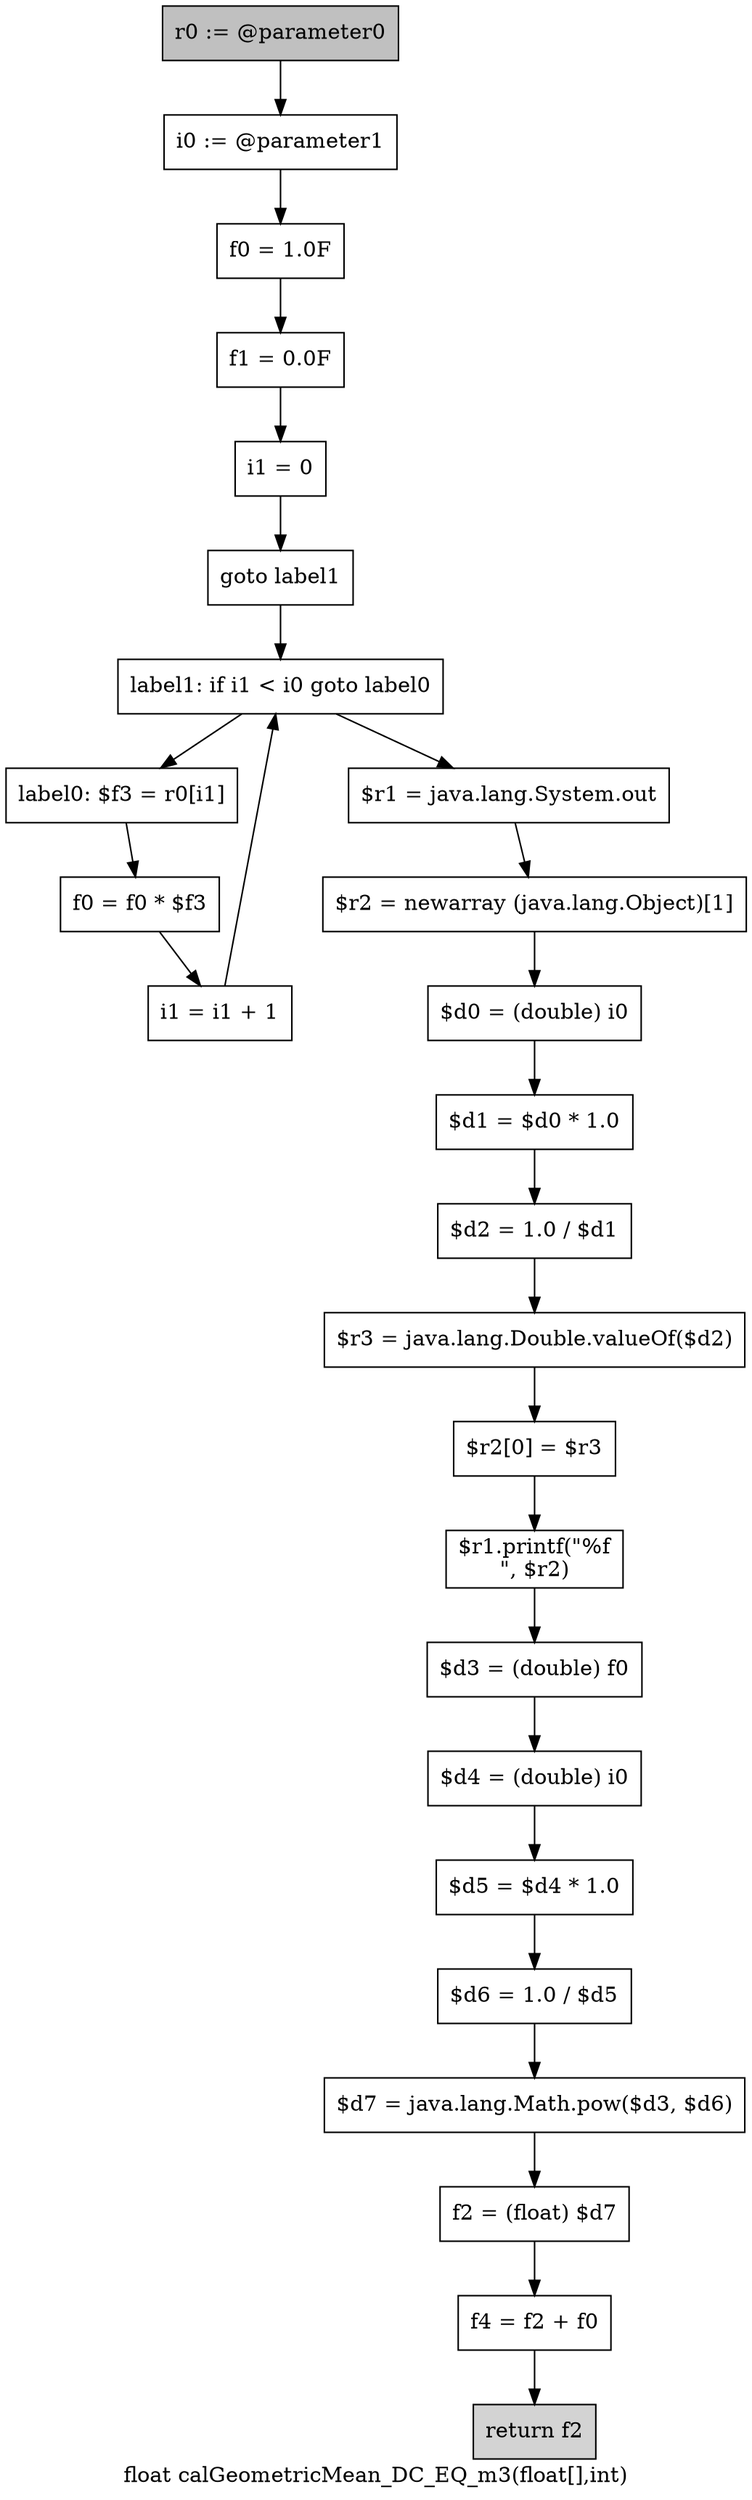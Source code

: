 digraph "float calGeometricMean_DC_EQ_m3(float[],int)" {
    label="float calGeometricMean_DC_EQ_m3(float[],int)";
    node [shape=box];
    "0" [style=filled,fillcolor=gray,label="r0 := @parameter0",];
    "1" [label="i0 := @parameter1",];
    "0"->"1";
    "2" [label="f0 = 1.0F",];
    "1"->"2";
    "3" [label="f1 = 0.0F",];
    "2"->"3";
    "4" [label="i1 = 0",];
    "3"->"4";
    "5" [label="goto label1",];
    "4"->"5";
    "9" [label="label1: if i1 < i0 goto label0",];
    "5"->"9";
    "6" [label="label0: $f3 = r0[i1]",];
    "7" [label="f0 = f0 * $f3",];
    "6"->"7";
    "8" [label="i1 = i1 + 1",];
    "7"->"8";
    "8"->"9";
    "9"->"6";
    "10" [label="$r1 = java.lang.System.out",];
    "9"->"10";
    "11" [label="$r2 = newarray (java.lang.Object)[1]",];
    "10"->"11";
    "12" [label="$d0 = (double) i0",];
    "11"->"12";
    "13" [label="$d1 = $d0 * 1.0",];
    "12"->"13";
    "14" [label="$d2 = 1.0 / $d1",];
    "13"->"14";
    "15" [label="$r3 = java.lang.Double.valueOf($d2)",];
    "14"->"15";
    "16" [label="$r2[0] = $r3",];
    "15"->"16";
    "17" [label="$r1.printf(\"%f\n\", $r2)",];
    "16"->"17";
    "18" [label="$d3 = (double) f0",];
    "17"->"18";
    "19" [label="$d4 = (double) i0",];
    "18"->"19";
    "20" [label="$d5 = $d4 * 1.0",];
    "19"->"20";
    "21" [label="$d6 = 1.0 / $d5",];
    "20"->"21";
    "22" [label="$d7 = java.lang.Math.pow($d3, $d6)",];
    "21"->"22";
    "23" [label="f2 = (float) $d7",];
    "22"->"23";
    "24" [label="f4 = f2 + f0",];
    "23"->"24";
    "25" [style=filled,fillcolor=lightgray,label="return f2",];
    "24"->"25";
}
